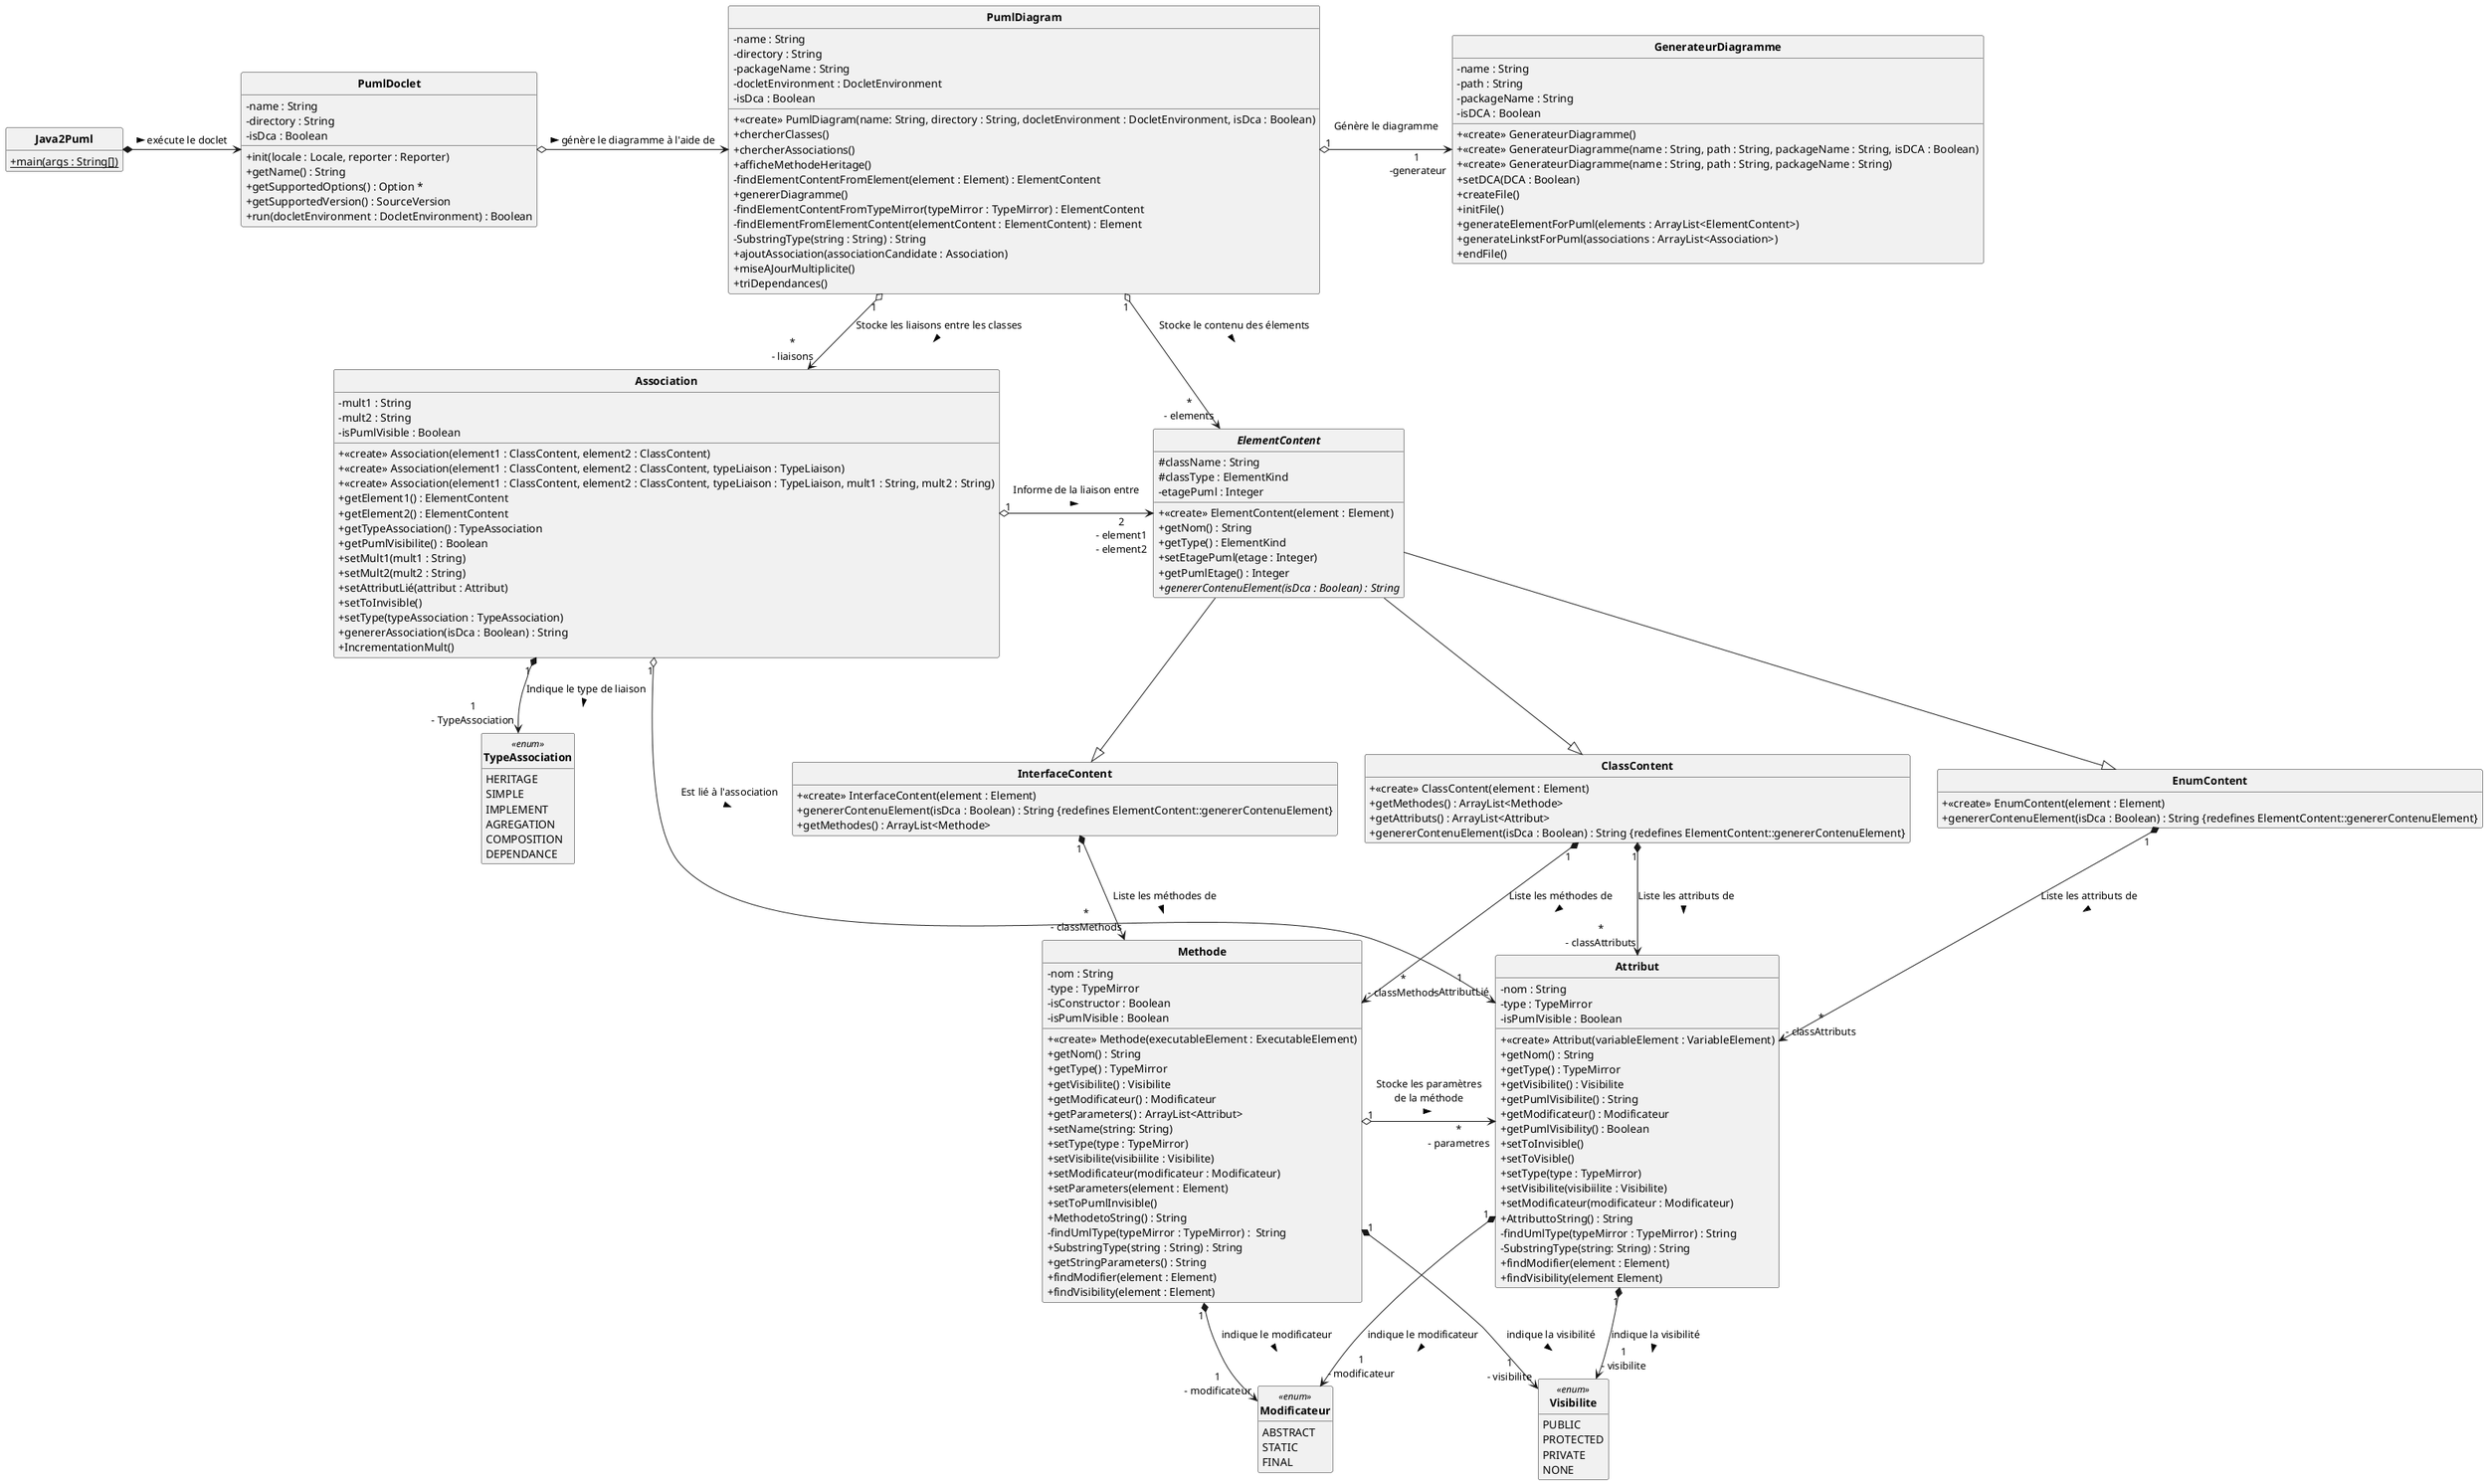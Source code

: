 @startuml
'https://plantuml.com/class-diagram

skinparam style strictuml
skinparam classAttributeIconSize 0
skinparam classFontStyle Bold

hide empty members

class Java2Puml{
    + main(args : String[]) {static}
}
class PumlDoclet{
    - name : String
    - directory : String
    - isDca : Boolean
    + init(locale : Locale, reporter : Reporter)
    + getName() : String
    + getSupportedOptions() : Option *
    + getSupportedVersion() : SourceVersion
    + run(docletEnvironment : DocletEnvironment) : Boolean
}
class PumlDiagram{
    - name : String
    - directory : String
    - packageName : String
    - docletEnvironment : DocletEnvironment
    - isDca : Boolean
    + <<create>> PumlDiagram(name: String, directory : String, docletEnvironment : DocletEnvironment, isDca : Boolean)
    + chercherClasses()
    + chercherAssociations()
    + afficheMethodeHeritage()
    - findElementContentFromElement(element : Element) : ElementContent
    + genererDiagramme()
    - findElementContentFromTypeMirror(typeMirror : TypeMirror) : ElementContent
    - findElementFromElementContent(elementContent : ElementContent) : Element
    - SubstringType(string : String) : String
    + ajoutAssociation(associationCandidate : Association)
    + miseAJourMultiplicite()
    + triDependances()

}
abstract class ElementContent{
    # className : String
    # classType : ElementKind
    - etagePuml : Integer
    + <<create>> ElementContent(element : Element)
    + getNom() : String
    + getType() : ElementKind
    + setEtagePuml(etage : Integer)
    + getPumlEtage() : Integer
    + genererContenuElement(isDca : Boolean) : String {abstract}
}
class EnumContent{
    + <<create>> EnumContent(element : Element)
    + genererContenuElement(isDca : Boolean) : String {redefines ElementContent::genererContenuElement}
}
class ClassContent{
    + <<create>> ClassContent(element : Element)
    + getMethodes() : ArrayList<Methode>
    + getAttributs() : ArrayList<Attribut>
    + genererContenuElement(isDca : Boolean) : String {redefines ElementContent::genererContenuElement}
}
class InterfaceContent{
    + <<create>> InterfaceContent(element : Element)
    + genererContenuElement(isDca : Boolean) : String {redefines ElementContent::genererContenuElement}
    + getMethodes() : ArrayList<Methode>
}
class Attribut{
    - nom : String
    - type : TypeMirror
    - isPumlVisible : Boolean
    + <<create>> Attribut(variableElement : VariableElement)
    + getNom() : String
    + getType() : TypeMirror
    + getVisibilite() : Visibilite
    + getPumlVisibilite() : String
    + getModificateur() : Modificateur
    + getPumlVisibility() : Boolean
    + setToInvisible()
    + setToVisible()
    + setType(type : TypeMirror)
    + setVisibilite(visibiilite : Visibilite)
    + setModificateur(modificateur : Modificateur)
    + AttributtoString() : String
    - findUmlType(typeMirror : TypeMirror) : String
    - SubstringType(string: String) : String
    + findModifier(element : Element)
    + findVisibility(element Element)
}
class Methode{
    - nom : String
    - type : TypeMirror
    - isConstructor : Boolean
    - isPumlVisible : Boolean
    + <<create>> Methode(executableElement : ExecutableElement)
    + getNom() : String
    + getType() : TypeMirror
    + getVisibilite() : Visibilite
    + getModificateur() : Modificateur
    + getParameters() : ArrayList<Attribut>
    + setName(string: String)
    + setType(type : TypeMirror)
    + setVisibilite(visibiilite : Visibilite)
    + setModificateur(modificateur : Modificateur)
    + setParameters(element : Element)
    + setToPumlInvisible()
    + MethodetoString() : String
    - findUmlType(typeMirror : TypeMirror) :  String
    + SubstringType(string : String) : String
    + getStringParameters() : String
    + findModifier(element : Element)
    + findVisibility(element : Element)
}
enum Modificateur <<enum>>{
    ABSTRACT
    STATIC
    FINAL
}
class Association{
    - mult1 : String
    - mult2 : String
    - isPumlVisible : Boolean
    + <<create>> Association(element1 : ClassContent, element2 : ClassContent)
    + <<create>> Association(element1 : ClassContent, element2 : ClassContent, typeLiaison : TypeLiaison)
    + <<create>> Association(element1 : ClassContent, element2 : ClassContent, typeLiaison : TypeLiaison, mult1 : String, mult2 : String)
    + getElement1() : ElementContent
    + getElement2() : ElementContent
    + getTypeAssociation() : TypeAssociation
    + getPumlVisibilite() : Boolean
    + setMult1(mult1 : String)
    + setMult2(mult2 : String)
    + setAttributLié(attribut : Attribut)
    + setToInvisible()
    + setType(typeAssociation : TypeAssociation)
    + genererAssociation(isDca : Boolean) : String
    + IncrementationMult()
}
enum TypeAssociation <<enum>>{
    HERITAGE
    SIMPLE
    IMPLEMENT
    AGREGATION
    COMPOSITION
    DEPENDANCE
}
enum Visibilite <<enum>>{
    PUBLIC
    PROTECTED
    PRIVATE
    NONE
}
class GenerateurDiagramme{
    - name : String
    - path : String
    - packageName : String
    - isDCA : Boolean
    + <<create>> GenerateurDiagramme()
    + <<create>> GenerateurDiagramme(name : String, path : String, packageName : String, isDCA : Boolean)
    + <<create>> GenerateurDiagramme(name : String, path : String, packageName : String)
    + setDCA(DCA : Boolean)
    + createFile()
    + initFile()
    + generateElementForPuml(elements : ArrayList<ElementContent>)
    + generateLinkstForPuml(associations : ArrayList<Association>)
    + endFile()
}

Java2Puml *-> PumlDoclet : > exécute le doclet
PumlDoclet o-> PumlDiagram : > génère le diagramme à l'aide de
PumlDiagram "1" o-> "1\n -generateur" GenerateurDiagramme : Génère le diagramme\n
PumlDiagram "1" o-> "*\n- elements" ElementContent : Stocke le contenu des élements\n >
PumlDiagram "1" o--> "*\n- liaisons" Association : Stocke les liaisons entre les classes\n >
ElementContent --|> ClassContent
ElementContent --|> EnumContent
ElementContent --|> InterfaceContent
ClassContent "1" *--> "*\n- classAttributs" Attribut : Liste les attributs de\n >
ClassContent "1" *--> "*\n- classMethods" Methode : Liste les méthodes de\n >
EnumContent "1" *--> "*\n- classAttributs" Attribut : Liste les attributs de\n >
InterfaceContent "1" *--> "*\n- classMethods" Methode : Liste les méthodes de\n >
Attribut "1" *--> "1\n- visibilite" Visibilite : indique la visibilité\n >
Methode "1" *--> "1\n- visibilite" Visibilite : indique la visibilité\n >
Attribut "1" *--> "1\n- modificateur" Modificateur : indique le modificateur\n >
Methode "1" *--> "1\n- modificateur" Modificateur : indique le modificateur\n >
Methode "1" o-> "*\n- parametres" Attribut : Stocke les paramètres\nde la méthode\n >
Association "1" o-> "2\n- element1\n- element2" ElementContent : Informe de la liaison entre\n >
Association "1" *--> "1\n- TypeAssociation" TypeAssociation : Indique le type de liaison\n >
Association "1" o--> "1\n - AttributLié" Attribut : Est lié à l'association\n >

@enduml